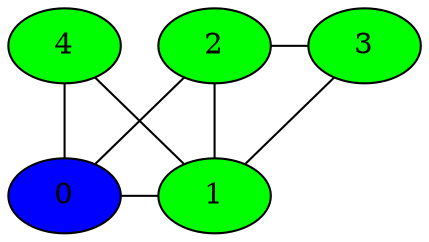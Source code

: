 graph G { 
	2 -- 3 -- 1;
	2 -- 1;
	2 -- 0 -- 1;
	4 -- 0;
	4 -- 1;
	{rank=same 2 3}
	{rank=same 0 1}
	{rank=same 4}
	0 [style=filled, fillcolor=blue]
	1 [style=filled, fillcolor=green]
	2 [style=filled, fillcolor=green]
	3 [style=filled, fillcolor=green]
	4 [style=filled, fillcolor=green]
}